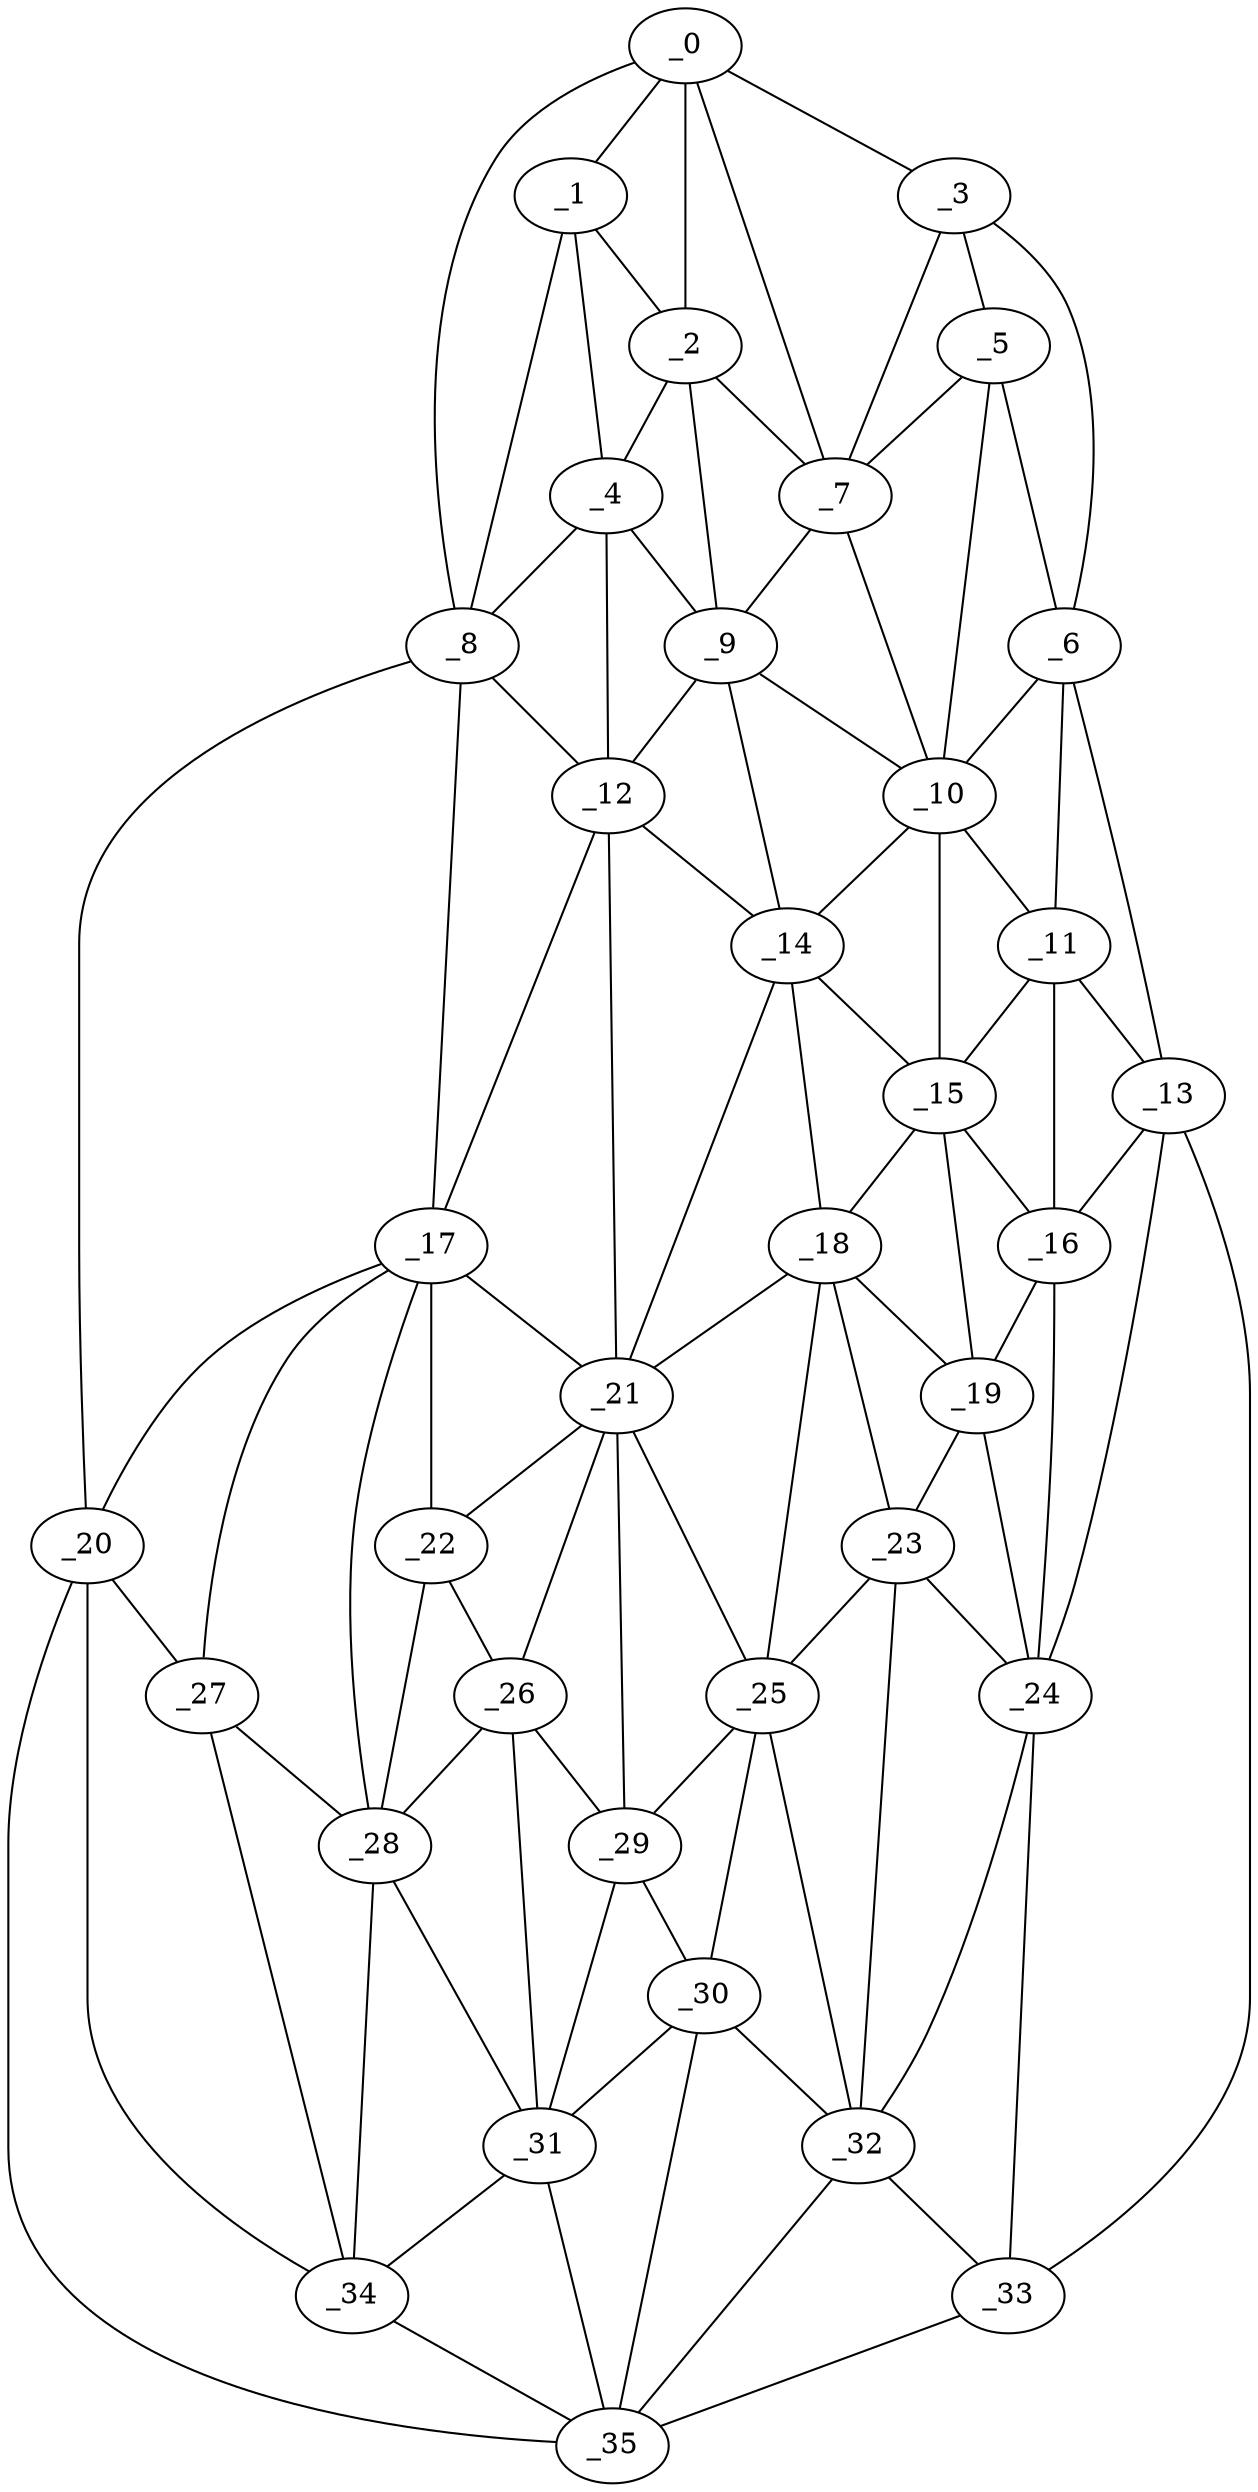 graph "obj30__285.gxl" {
	_0	 [x=30,
		y=82];
	_1	 [x=32,
		y=75];
	_0 -- _1	 [valence=1];
	_2	 [x=36,
		y=76];
	_0 -- _2	 [valence=2];
	_3	 [x=38,
		y=94];
	_0 -- _3	 [valence=1];
	_7	 [x=47,
		y=84];
	_0 -- _7	 [valence=1];
	_8	 [x=48,
		y=7];
	_0 -- _8	 [valence=1];
	_1 -- _2	 [valence=1];
	_4	 [x=39,
		y=71];
	_1 -- _4	 [valence=2];
	_1 -- _8	 [valence=2];
	_2 -- _4	 [valence=2];
	_2 -- _7	 [valence=2];
	_9	 [x=50,
		y=78];
	_2 -- _9	 [valence=2];
	_5	 [x=43,
		y=95];
	_3 -- _5	 [valence=2];
	_6	 [x=46,
		y=97];
	_3 -- _6	 [valence=1];
	_3 -- _7	 [valence=2];
	_4 -- _8	 [valence=1];
	_4 -- _9	 [valence=2];
	_12	 [x=56,
		y=69];
	_4 -- _12	 [valence=2];
	_5 -- _6	 [valence=2];
	_5 -- _7	 [valence=2];
	_10	 [x=51,
		y=91];
	_5 -- _10	 [valence=2];
	_6 -- _10	 [valence=2];
	_11	 [x=54,
		y=96];
	_6 -- _11	 [valence=2];
	_13	 [x=64,
		y=103];
	_6 -- _13	 [valence=1];
	_7 -- _9	 [valence=2];
	_7 -- _10	 [valence=1];
	_8 -- _12	 [valence=2];
	_17	 [x=71,
		y=57];
	_8 -- _17	 [valence=2];
	_20	 [x=79,
		y=7];
	_8 -- _20	 [valence=1];
	_9 -- _10	 [valence=2];
	_9 -- _12	 [valence=1];
	_14	 [x=66,
		y=83];
	_9 -- _14	 [valence=1];
	_10 -- _11	 [valence=1];
	_10 -- _14	 [valence=1];
	_15	 [x=66,
		y=88];
	_10 -- _15	 [valence=2];
	_11 -- _13	 [valence=1];
	_11 -- _15	 [valence=1];
	_16	 [x=69,
		y=96];
	_11 -- _16	 [valence=2];
	_12 -- _14	 [valence=2];
	_12 -- _17	 [valence=2];
	_21	 [x=79,
		y=73];
	_12 -- _21	 [valence=1];
	_13 -- _16	 [valence=2];
	_24	 [x=81,
		y=96];
	_13 -- _24	 [valence=2];
	_33	 [x=93,
		y=106];
	_13 -- _33	 [valence=1];
	_14 -- _15	 [valence=2];
	_18	 [x=74,
		y=83];
	_14 -- _18	 [valence=2];
	_14 -- _21	 [valence=2];
	_15 -- _16	 [valence=2];
	_15 -- _18	 [valence=1];
	_19	 [x=75,
		y=89];
	_15 -- _19	 [valence=2];
	_16 -- _19	 [valence=1];
	_16 -- _24	 [valence=2];
	_17 -- _20	 [valence=2];
	_17 -- _21	 [valence=1];
	_22	 [x=80,
		y=67];
	_17 -- _22	 [valence=2];
	_27	 [x=87,
		y=46];
	_17 -- _27	 [valence=1];
	_28	 [x=89,
		y=64];
	_17 -- _28	 [valence=1];
	_18 -- _19	 [valence=1];
	_18 -- _21	 [valence=1];
	_23	 [x=80,
		y=89];
	_18 -- _23	 [valence=2];
	_25	 [x=84,
		y=85];
	_18 -- _25	 [valence=1];
	_19 -- _23	 [valence=2];
	_19 -- _24	 [valence=1];
	_20 -- _27	 [valence=2];
	_34	 [x=97,
		y=64];
	_20 -- _34	 [valence=1];
	_35	 [x=102,
		y=71];
	_20 -- _35	 [valence=1];
	_21 -- _22	 [valence=2];
	_21 -- _25	 [valence=1];
	_26	 [x=86,
		y=70];
	_21 -- _26	 [valence=2];
	_29	 [x=89,
		y=78];
	_21 -- _29	 [valence=2];
	_22 -- _26	 [valence=2];
	_22 -- _28	 [valence=2];
	_23 -- _24	 [valence=1];
	_23 -- _25	 [valence=2];
	_32	 [x=92,
		y=91];
	_23 -- _32	 [valence=2];
	_24 -- _32	 [valence=2];
	_24 -- _33	 [valence=2];
	_25 -- _29	 [valence=2];
	_30	 [x=91,
		y=84];
	_25 -- _30	 [valence=2];
	_25 -- _32	 [valence=2];
	_26 -- _28	 [valence=2];
	_26 -- _29	 [valence=2];
	_31	 [x=92,
		y=73];
	_26 -- _31	 [valence=1];
	_27 -- _28	 [valence=1];
	_27 -- _34	 [valence=2];
	_28 -- _31	 [valence=2];
	_28 -- _34	 [valence=2];
	_29 -- _30	 [valence=1];
	_29 -- _31	 [valence=2];
	_30 -- _31	 [valence=1];
	_30 -- _32	 [valence=1];
	_30 -- _35	 [valence=2];
	_31 -- _34	 [valence=1];
	_31 -- _35	 [valence=1];
	_32 -- _33	 [valence=2];
	_32 -- _35	 [valence=1];
	_33 -- _35	 [valence=1];
	_34 -- _35	 [valence=1];
}
